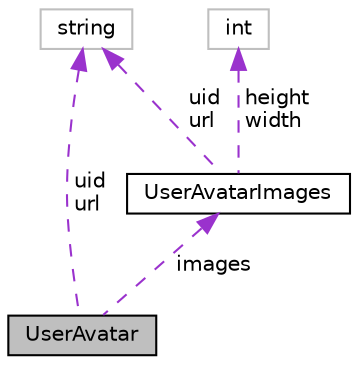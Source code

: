 digraph "UserAvatar"
{
 // INTERACTIVE_SVG=YES
 // LATEX_PDF_SIZE
  edge [fontname="Helvetica",fontsize="10",labelfontname="Helvetica",labelfontsize="10"];
  node [fontname="Helvetica",fontsize="10",shape=record];
  Node1 [label="UserAvatar",height=0.2,width=0.4,color="black", fillcolor="grey75", style="filled", fontcolor="black",tooltip=" "];
  Node2 -> Node1 [dir="back",color="darkorchid3",fontsize="10",style="dashed",label=" uid\nurl" ,fontname="Helvetica"];
  Node2 [label="string",height=0.2,width=0.4,color="grey75", fillcolor="white", style="filled",tooltip=" "];
  Node3 -> Node1 [dir="back",color="darkorchid3",fontsize="10",style="dashed",label=" images" ,fontname="Helvetica"];
  Node3 [label="UserAvatarImages",height=0.2,width=0.4,color="black", fillcolor="white", style="filled",URL="$class_user_avatar_images.html",tooltip=" "];
  Node2 -> Node3 [dir="back",color="darkorchid3",fontsize="10",style="dashed",label=" uid\nurl" ,fontname="Helvetica"];
  Node4 -> Node3 [dir="back",color="darkorchid3",fontsize="10",style="dashed",label=" height\nwidth" ,fontname="Helvetica"];
  Node4 [label="int",height=0.2,width=0.4,color="grey75", fillcolor="white", style="filled",tooltip=" "];
}
